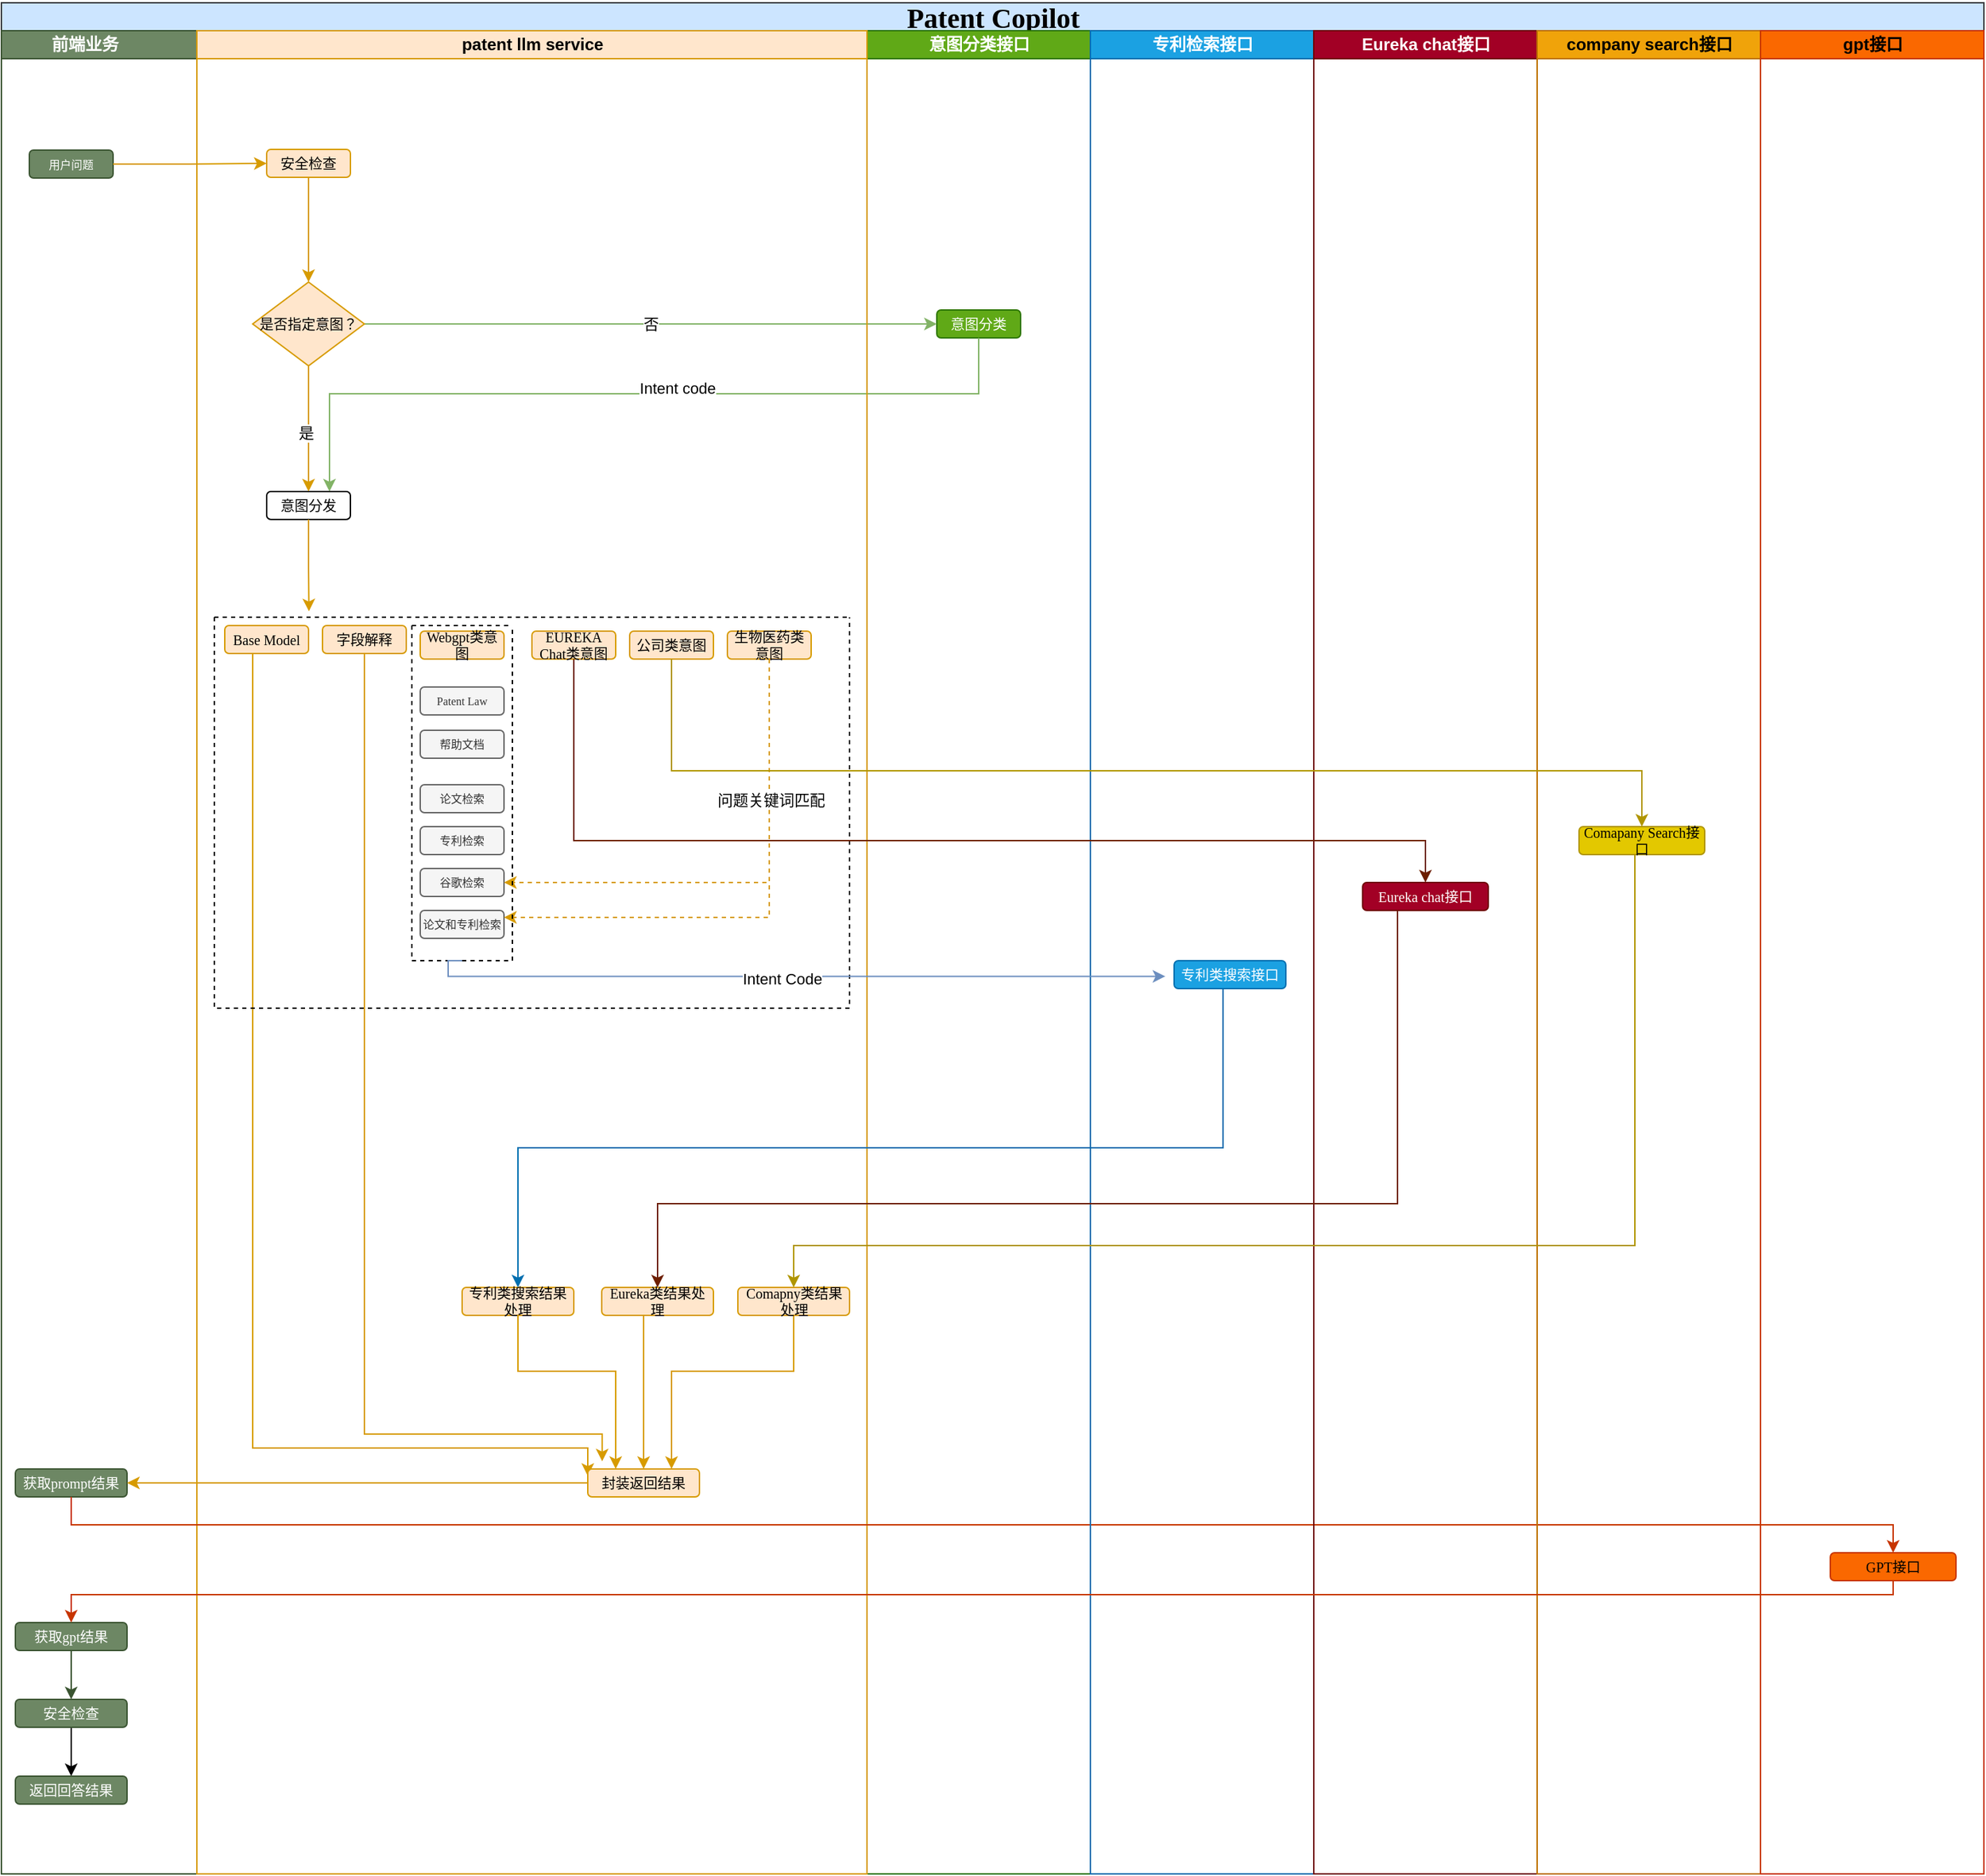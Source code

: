 <mxfile version="23.1.7" type="github">
  <diagram name="Page-1" id="74e2e168-ea6b-b213-b513-2b3c1d86103e">
    <mxGraphModel dx="1647" dy="1753" grid="1" gridSize="10" guides="1" tooltips="1" connect="1" arrows="1" fold="1" page="1" pageScale="1" pageWidth="1100" pageHeight="850" background="none" math="0" shadow="0">
      <root>
        <mxCell id="0" />
        <mxCell id="1" parent="0" />
        <mxCell id="77e6c97f196da883-1" value="&lt;font style=&quot;font-size: 20px;&quot;&gt;Patent Copilot&lt;/font&gt;" style="swimlane;html=1;childLayout=stackLayout;startSize=20;rounded=0;shadow=0;labelBackgroundColor=none;strokeWidth=1;fontFamily=Verdana;fontSize=8;align=center;fillColor=#cce5ff;strokeColor=#36393d;" parent="1" vertex="1">
          <mxGeometry x="60" y="-70" width="1420" height="1340" as="geometry">
            <mxRectangle x="60" y="-70" width="200" height="40" as="alternateBounds" />
          </mxGeometry>
        </mxCell>
        <mxCell id="77e6c97f196da883-2" value="&lt;meta charset=&quot;utf-8&quot;&gt;&lt;span style=&quot;color: rgb(0, 0, 0); font-family: Verdana; font-size: 8px; font-style: normal; font-variant-ligatures: normal; font-variant-caps: normal; font-weight: 400; letter-spacing: normal; orphans: 2; text-align: center; text-indent: 0px; text-transform: none; widows: 2; word-spacing: 0px; -webkit-text-stroke-width: 0px; background-color: rgb(251, 251, 251); text-decoration-thickness: initial; text-decoration-style: initial; text-decoration-color: initial; float: none; display: inline !important;&quot;&gt;封装返回结果&lt;/span&gt;" style="swimlane;html=1;startSize=20;fillColor=#6d8764;fontColor=#ffffff;strokeColor=#3A5431;" parent="77e6c97f196da883-1" vertex="1">
          <mxGeometry y="20" width="620" height="1320" as="geometry" />
        </mxCell>
        <mxCell id="77e6c97f196da883-8" value="用户问题" style="rounded=1;whiteSpace=wrap;html=1;shadow=0;labelBackgroundColor=none;strokeWidth=1;fontFamily=Verdana;fontSize=8;align=center;fillColor=#6d8764;strokeColor=#3A5431;fontColor=#ffffff;" parent="77e6c97f196da883-2" vertex="1">
          <mxGeometry x="20" y="85.5" width="60" height="20" as="geometry" />
        </mxCell>
        <mxCell id="qPozsAheYkU9J-3sLhaw-113" value="&lt;font style=&quot;font-size: 10px;&quot;&gt;获取prompt结果&lt;/font&gt;" style="rounded=1;whiteSpace=wrap;html=1;shadow=0;labelBackgroundColor=none;strokeWidth=1;fontFamily=Verdana;fontSize=8;align=center;fillColor=#6d8764;strokeColor=#3A5431;fontColor=#ffffff;" vertex="1" parent="77e6c97f196da883-2">
          <mxGeometry x="10" y="1030" width="80" height="20" as="geometry" />
        </mxCell>
        <mxCell id="qPozsAheYkU9J-3sLhaw-123" value="" style="edgeStyle=orthogonalEdgeStyle;rounded=0;orthogonalLoop=1;jettySize=auto;html=1;fillColor=#6d8764;strokeColor=#3A5431;" edge="1" parent="77e6c97f196da883-2" source="qPozsAheYkU9J-3sLhaw-119" target="qPozsAheYkU9J-3sLhaw-122">
          <mxGeometry relative="1" as="geometry" />
        </mxCell>
        <mxCell id="qPozsAheYkU9J-3sLhaw-119" value="&lt;font style=&quot;font-size: 10px;&quot;&gt;获取gpt结果&lt;/font&gt;" style="rounded=1;whiteSpace=wrap;html=1;shadow=0;labelBackgroundColor=none;strokeWidth=1;fontFamily=Verdana;fontSize=8;align=center;fillColor=#6d8764;strokeColor=#3A5431;fontColor=#ffffff;" vertex="1" parent="77e6c97f196da883-2">
          <mxGeometry x="10" y="1140" width="80" height="20" as="geometry" />
        </mxCell>
        <mxCell id="qPozsAheYkU9J-3sLhaw-259" value="" style="edgeStyle=orthogonalEdgeStyle;rounded=0;orthogonalLoop=1;jettySize=auto;html=1;" edge="1" parent="77e6c97f196da883-2" source="qPozsAheYkU9J-3sLhaw-122" target="qPozsAheYkU9J-3sLhaw-258">
          <mxGeometry relative="1" as="geometry" />
        </mxCell>
        <mxCell id="qPozsAheYkU9J-3sLhaw-122" value="&lt;font style=&quot;font-size: 10px;&quot;&gt;安全检查&lt;/font&gt;" style="rounded=1;whiteSpace=wrap;html=1;shadow=0;labelBackgroundColor=none;strokeWidth=1;fontFamily=Verdana;fontSize=8;align=center;fillColor=#6d8764;strokeColor=#3A5431;fontColor=#ffffff;" vertex="1" parent="77e6c97f196da883-2">
          <mxGeometry x="10" y="1195" width="80" height="20" as="geometry" />
        </mxCell>
        <mxCell id="qPozsAheYkU9J-3sLhaw-258" value="&lt;font style=&quot;font-size: 10px;&quot;&gt;返回回答结果&lt;/font&gt;" style="rounded=1;whiteSpace=wrap;html=1;shadow=0;labelBackgroundColor=none;strokeWidth=1;fontFamily=Verdana;fontSize=8;align=center;fillColor=#6d8764;strokeColor=#3A5431;fontColor=#ffffff;" vertex="1" parent="77e6c97f196da883-2">
          <mxGeometry x="10" y="1250" width="80" height="20" as="geometry" />
        </mxCell>
        <mxCell id="qPozsAheYkU9J-3sLhaw-264" value="&lt;font color=&quot;#ffffff&quot;&gt;&lt;b&gt;前端业务&lt;/b&gt;&lt;/font&gt;" style="text;strokeColor=none;align=center;fillColor=none;html=1;verticalAlign=middle;whiteSpace=wrap;rounded=0;" vertex="1" parent="77e6c97f196da883-2">
          <mxGeometry x="30" width="60" height="20" as="geometry" />
        </mxCell>
        <mxCell id="77e6c97f196da883-4" value="意图分类接口" style="swimlane;html=1;startSize=20;fillColor=#60a917;strokeColor=#2D7600;fontColor=#ffffff;" parent="77e6c97f196da883-1" vertex="1">
          <mxGeometry x="620" y="20" width="160" height="1320" as="geometry" />
        </mxCell>
        <mxCell id="77e6c97f196da883-12" value="&lt;font style=&quot;font-size: 10px;&quot;&gt;意图分类&lt;/font&gt;" style="rounded=1;whiteSpace=wrap;html=1;shadow=0;labelBackgroundColor=none;strokeWidth=1;fontFamily=Verdana;fontSize=8;align=center;fillColor=#60a917;fontColor=#ffffff;strokeColor=#2D7600;" parent="77e6c97f196da883-4" vertex="1">
          <mxGeometry x="50" y="200" width="60" height="20" as="geometry" />
        </mxCell>
        <mxCell id="qPozsAheYkU9J-3sLhaw-8" style="edgeStyle=elbowEdgeStyle;rounded=0;orthogonalLoop=1;jettySize=auto;html=1;entryX=0.75;entryY=0;entryDx=0;entryDy=0;elbow=vertical;fillColor=#d5e8d4;strokeColor=#82b366;" edge="1" parent="77e6c97f196da883-4" target="77e6c97f196da883-9">
          <mxGeometry relative="1" as="geometry">
            <mxPoint x="80" y="220" as="sourcePoint" />
            <mxPoint x="-380" y="320" as="targetPoint" />
            <Array as="points">
              <mxPoint x="-200" y="260" />
            </Array>
          </mxGeometry>
        </mxCell>
        <mxCell id="qPozsAheYkU9J-3sLhaw-71" value="Intent code" style="edgeLabel;html=1;align=center;verticalAlign=middle;resizable=0;points=[];" vertex="1" connectable="0" parent="qPozsAheYkU9J-3sLhaw-8">
          <mxGeometry x="-0.107" y="-4" relative="1" as="geometry">
            <mxPoint as="offset" />
          </mxGeometry>
        </mxCell>
        <mxCell id="qPozsAheYkU9J-3sLhaw-4" value="否" style="edgeStyle=orthogonalEdgeStyle;rounded=0;orthogonalLoop=1;jettySize=auto;html=1;fillColor=#d5e8d4;strokeColor=#82b366;" edge="1" parent="77e6c97f196da883-4" source="qPozsAheYkU9J-3sLhaw-1" target="77e6c97f196da883-12">
          <mxGeometry relative="1" as="geometry" />
        </mxCell>
        <mxCell id="77e6c97f196da883-3" value="patent llm service" style="swimlane;html=1;startSize=20;fillColor=#ffe6cc;strokeColor=#d79b00;" parent="77e6c97f196da883-4" vertex="1">
          <mxGeometry x="-480" width="480" height="1320" as="geometry" />
        </mxCell>
        <mxCell id="qPozsAheYkU9J-3sLhaw-2" value="" style="edgeStyle=orthogonalEdgeStyle;rounded=0;orthogonalLoop=1;jettySize=auto;html=1;fillColor=#ffe6cc;strokeColor=#d79b00;" edge="1" parent="77e6c97f196da883-3" source="77e6c97f196da883-11" target="qPozsAheYkU9J-3sLhaw-1">
          <mxGeometry relative="1" as="geometry" />
        </mxCell>
        <mxCell id="77e6c97f196da883-11" value="&lt;font style=&quot;font-size: 10px;&quot;&gt;安全检查&lt;/font&gt;" style="rounded=1;whiteSpace=wrap;html=1;shadow=0;labelBackgroundColor=none;strokeWidth=1;fontFamily=Verdana;fontSize=8;align=center;fillColor=#ffe6cc;strokeColor=#d79b00;" parent="77e6c97f196da883-3" vertex="1">
          <mxGeometry x="50" y="85" width="60" height="20" as="geometry" />
        </mxCell>
        <mxCell id="77e6c97f196da883-9" value="&lt;span style=&quot;font-size: 10px;&quot;&gt;意图分发&lt;/span&gt;" style="rounded=1;whiteSpace=wrap;html=1;shadow=0;labelBackgroundColor=none;strokeWidth=1;fontFamily=Verdana;fontSize=8;align=center;" parent="77e6c97f196da883-3" vertex="1">
          <mxGeometry x="50" y="330" width="60" height="20" as="geometry" />
        </mxCell>
        <mxCell id="qPozsAheYkU9J-3sLhaw-3" style="edgeStyle=orthogonalEdgeStyle;rounded=0;orthogonalLoop=1;jettySize=auto;html=1;entryX=0.5;entryY=0;entryDx=0;entryDy=0;fillColor=#ffe6cc;strokeColor=#d79b00;" edge="1" parent="77e6c97f196da883-3" source="qPozsAheYkU9J-3sLhaw-1" target="77e6c97f196da883-9">
          <mxGeometry relative="1" as="geometry" />
        </mxCell>
        <mxCell id="qPozsAheYkU9J-3sLhaw-9" value="是" style="edgeLabel;html=1;align=center;verticalAlign=middle;resizable=0;points=[];" vertex="1" connectable="0" parent="qPozsAheYkU9J-3sLhaw-3">
          <mxGeometry x="0.053" y="-2" relative="1" as="geometry">
            <mxPoint as="offset" />
          </mxGeometry>
        </mxCell>
        <mxCell id="qPozsAheYkU9J-3sLhaw-1" value="&lt;font style=&quot;font-size: 10px;&quot;&gt;是否指定意图？&lt;/font&gt;" style="rhombus;whiteSpace=wrap;html=1;rounded=0;shadow=0;labelBackgroundColor=none;strokeWidth=1;fontFamily=Verdana;fontSize=8;align=center;fillColor=#ffe6cc;strokeColor=#d79b00;" vertex="1" parent="77e6c97f196da883-3">
          <mxGeometry x="40" y="180" width="80" height="60" as="geometry" />
        </mxCell>
        <mxCell id="qPozsAheYkU9J-3sLhaw-124" style="edgeStyle=orthogonalEdgeStyle;rounded=0;orthogonalLoop=1;jettySize=auto;html=1;entryX=0;entryY=0.25;entryDx=0;entryDy=0;fillColor=#ffe6cc;strokeColor=#d79b00;" edge="1" parent="77e6c97f196da883-3" source="qPozsAheYkU9J-3sLhaw-15" target="qPozsAheYkU9J-3sLhaw-108">
          <mxGeometry relative="1" as="geometry">
            <Array as="points">
              <mxPoint x="40" y="1015" />
            </Array>
          </mxGeometry>
        </mxCell>
        <mxCell id="qPozsAheYkU9J-3sLhaw-16" value="&lt;font style=&quot;font-size: 10px;&quot;&gt;Webgpt类意图&lt;/font&gt;" style="whiteSpace=wrap;html=1;fontSize=8;fontFamily=Verdana;rounded=1;shadow=0;labelBackgroundColor=none;strokeWidth=1;fillColor=#ffe6cc;strokeColor=#d79b00;" vertex="1" parent="77e6c97f196da883-3">
          <mxGeometry x="160" y="430" width="60" height="20" as="geometry" />
        </mxCell>
        <mxCell id="qPozsAheYkU9J-3sLhaw-17" value="Patent Law" style="whiteSpace=wrap;html=1;fontSize=8;fontFamily=Verdana;rounded=1;shadow=0;labelBackgroundColor=none;strokeWidth=1;fillColor=#f5f5f5;fontColor=#333333;strokeColor=#666666;" vertex="1" parent="77e6c97f196da883-3">
          <mxGeometry x="160" y="470" width="60" height="20" as="geometry" />
        </mxCell>
        <mxCell id="qPozsAheYkU9J-3sLhaw-18" value="帮助文档" style="whiteSpace=wrap;html=1;fontSize=8;fontFamily=Verdana;rounded=1;shadow=0;labelBackgroundColor=none;strokeWidth=1;fillColor=#f5f5f5;fontColor=#333333;strokeColor=#666666;" vertex="1" parent="77e6c97f196da883-3">
          <mxGeometry x="160" y="501" width="60" height="20" as="geometry" />
        </mxCell>
        <mxCell id="qPozsAheYkU9J-3sLhaw-19" value="论文检索" style="whiteSpace=wrap;html=1;fontSize=8;fontFamily=Verdana;rounded=1;shadow=0;labelBackgroundColor=none;strokeWidth=1;fillColor=#f5f5f5;fontColor=#333333;strokeColor=#666666;" vertex="1" parent="77e6c97f196da883-3">
          <mxGeometry x="160" y="540" width="60" height="20" as="geometry" />
        </mxCell>
        <mxCell id="qPozsAheYkU9J-3sLhaw-20" value="专利检索" style="whiteSpace=wrap;html=1;fontSize=8;fontFamily=Verdana;rounded=1;shadow=0;labelBackgroundColor=none;strokeWidth=1;fillColor=#f5f5f5;fontColor=#333333;strokeColor=#666666;" vertex="1" parent="77e6c97f196da883-3">
          <mxGeometry x="160" y="570" width="60" height="20" as="geometry" />
        </mxCell>
        <mxCell id="qPozsAheYkU9J-3sLhaw-21" value="谷歌检索" style="whiteSpace=wrap;html=1;fontSize=8;fontFamily=Verdana;rounded=1;shadow=0;labelBackgroundColor=none;strokeWidth=1;fillColor=#f5f5f5;fontColor=#333333;strokeColor=#666666;" vertex="1" parent="77e6c97f196da883-3">
          <mxGeometry x="160" y="600" width="60" height="20" as="geometry" />
        </mxCell>
        <mxCell id="qPozsAheYkU9J-3sLhaw-39" value="论文和专利检索" style="whiteSpace=wrap;html=1;fontSize=8;fontFamily=Verdana;rounded=1;shadow=0;labelBackgroundColor=none;strokeWidth=1;fillColor=#f5f5f5;fontColor=#333333;strokeColor=#666666;" vertex="1" parent="77e6c97f196da883-3">
          <mxGeometry x="160" y="630" width="60" height="20" as="geometry" />
        </mxCell>
        <mxCell id="qPozsAheYkU9J-3sLhaw-41" value="&lt;font style=&quot;font-size: 10px;&quot;&gt;EUREKA Chat类意图&lt;/font&gt;" style="whiteSpace=wrap;html=1;fontSize=8;fontFamily=Verdana;rounded=1;shadow=0;labelBackgroundColor=none;strokeWidth=1;fillColor=#ffe6cc;strokeColor=#d79b00;" vertex="1" parent="77e6c97f196da883-3">
          <mxGeometry x="240" y="430" width="60" height="20" as="geometry" />
        </mxCell>
        <mxCell id="qPozsAheYkU9J-3sLhaw-42" value="&lt;font style=&quot;font-size: 10px;&quot;&gt;公司类意图&lt;/font&gt;" style="whiteSpace=wrap;html=1;fontSize=8;fontFamily=Verdana;rounded=1;shadow=0;labelBackgroundColor=none;strokeWidth=1;fillColor=#ffe6cc;strokeColor=#d79b00;" vertex="1" parent="77e6c97f196da883-3">
          <mxGeometry x="310" y="430" width="60" height="20" as="geometry" />
        </mxCell>
        <mxCell id="qPozsAheYkU9J-3sLhaw-265" style="edgeStyle=orthogonalEdgeStyle;rounded=0;orthogonalLoop=1;jettySize=auto;html=1;fillColor=#ffe6cc;strokeColor=#d79b00;entryX=1;entryY=0.5;entryDx=0;entryDy=0;dashed=1;" edge="1" parent="77e6c97f196da883-3" source="qPozsAheYkU9J-3sLhaw-43" target="qPozsAheYkU9J-3sLhaw-21">
          <mxGeometry relative="1" as="geometry">
            <mxPoint x="410" y="680" as="targetPoint" />
            <Array as="points">
              <mxPoint x="410" y="610" />
            </Array>
          </mxGeometry>
        </mxCell>
        <mxCell id="qPozsAheYkU9J-3sLhaw-267" style="edgeStyle=orthogonalEdgeStyle;rounded=0;orthogonalLoop=1;jettySize=auto;html=1;entryX=1;entryY=0.25;entryDx=0;entryDy=0;fillColor=#ffe6cc;strokeColor=#d79b00;dashed=1;" edge="1" parent="77e6c97f196da883-3" source="qPozsAheYkU9J-3sLhaw-43" target="qPozsAheYkU9J-3sLhaw-39">
          <mxGeometry relative="1" as="geometry">
            <Array as="points">
              <mxPoint x="410" y="635" />
            </Array>
          </mxGeometry>
        </mxCell>
        <mxCell id="qPozsAheYkU9J-3sLhaw-268" value="问题关键词匹配" style="edgeLabel;html=1;align=center;verticalAlign=middle;resizable=0;points=[];" vertex="1" connectable="0" parent="qPozsAheYkU9J-3sLhaw-267">
          <mxGeometry x="-0.465" y="1" relative="1" as="geometry">
            <mxPoint as="offset" />
          </mxGeometry>
        </mxCell>
        <mxCell id="qPozsAheYkU9J-3sLhaw-43" value="&lt;font style=&quot;font-size: 10px;&quot;&gt;生物医药类意图&lt;/font&gt;" style="whiteSpace=wrap;html=1;fontSize=8;fontFamily=Verdana;rounded=1;shadow=0;labelBackgroundColor=none;strokeWidth=1;fillColor=#ffe6cc;strokeColor=#d79b00;" vertex="1" parent="77e6c97f196da883-3">
          <mxGeometry x="380" y="430" width="60" height="20" as="geometry" />
        </mxCell>
        <mxCell id="qPozsAheYkU9J-3sLhaw-44" value="" style="swimlane;startSize=0;dashed=1;" vertex="1" parent="77e6c97f196da883-3">
          <mxGeometry x="12.5" y="420" width="455" height="280" as="geometry" />
        </mxCell>
        <mxCell id="qPozsAheYkU9J-3sLhaw-50" value="" style="swimlane;startSize=0;dashed=1;" vertex="1" parent="qPozsAheYkU9J-3sLhaw-44">
          <mxGeometry x="141.5" y="6" width="72" height="240" as="geometry" />
        </mxCell>
        <mxCell id="qPozsAheYkU9J-3sLhaw-12" value="&lt;font style=&quot;font-size: 10px;&quot;&gt;字段解释&lt;/font&gt;" style="whiteSpace=wrap;html=1;fontSize=8;fontFamily=Verdana;rounded=1;shadow=0;labelBackgroundColor=none;strokeWidth=1;fillColor=#ffe6cc;strokeColor=#d79b00;" vertex="1" parent="qPozsAheYkU9J-3sLhaw-44">
          <mxGeometry x="77.5" y="6" width="60" height="20" as="geometry" />
        </mxCell>
        <mxCell id="qPozsAheYkU9J-3sLhaw-15" value="&lt;font style=&quot;font-size: 10px;&quot;&gt;Base Model&lt;/font&gt;" style="whiteSpace=wrap;html=1;fontSize=8;fontFamily=Verdana;rounded=1;shadow=0;labelBackgroundColor=none;strokeWidth=1;fillColor=#ffe6cc;strokeColor=#d79b00;" vertex="1" parent="qPozsAheYkU9J-3sLhaw-44">
          <mxGeometry x="7.5" y="6" width="60" height="20" as="geometry" />
        </mxCell>
        <mxCell id="qPozsAheYkU9J-3sLhaw-78" style="edgeStyle=orthogonalEdgeStyle;rounded=0;orthogonalLoop=1;jettySize=auto;html=1;entryX=0.149;entryY=-0.015;entryDx=0;entryDy=0;entryPerimeter=0;fillColor=#ffe6cc;strokeColor=#d79b00;" edge="1" parent="77e6c97f196da883-3" source="77e6c97f196da883-9" target="qPozsAheYkU9J-3sLhaw-44">
          <mxGeometry relative="1" as="geometry" />
        </mxCell>
        <mxCell id="qPozsAheYkU9J-3sLhaw-109" style="edgeStyle=orthogonalEdgeStyle;rounded=0;orthogonalLoop=1;jettySize=auto;html=1;entryX=0.25;entryY=0;entryDx=0;entryDy=0;fillColor=#ffe6cc;strokeColor=#d79b00;" edge="1" parent="77e6c97f196da883-3" source="qPozsAheYkU9J-3sLhaw-101" target="qPozsAheYkU9J-3sLhaw-108">
          <mxGeometry relative="1" as="geometry">
            <Array as="points">
              <mxPoint x="230" y="960" />
              <mxPoint x="300" y="960" />
            </Array>
          </mxGeometry>
        </mxCell>
        <mxCell id="qPozsAheYkU9J-3sLhaw-101" value="&lt;font style=&quot;font-size: 10px;&quot;&gt;专利类搜索结果处理&lt;/font&gt;" style="rounded=1;whiteSpace=wrap;html=1;shadow=0;labelBackgroundColor=none;strokeWidth=1;fontFamily=Verdana;fontSize=8;align=center;fillColor=#ffe6cc;strokeColor=#d79b00;" vertex="1" parent="77e6c97f196da883-3">
          <mxGeometry x="190" y="900" width="80" height="20" as="geometry" />
        </mxCell>
        <mxCell id="qPozsAheYkU9J-3sLhaw-110" style="edgeStyle=orthogonalEdgeStyle;rounded=0;orthogonalLoop=1;jettySize=auto;html=1;fillColor=#ffe6cc;strokeColor=#d79b00;" edge="1" parent="77e6c97f196da883-3" source="qPozsAheYkU9J-3sLhaw-103" target="qPozsAheYkU9J-3sLhaw-108">
          <mxGeometry relative="1" as="geometry">
            <Array as="points">
              <mxPoint x="320" y="950" />
              <mxPoint x="320" y="950" />
            </Array>
          </mxGeometry>
        </mxCell>
        <mxCell id="qPozsAheYkU9J-3sLhaw-103" value="&lt;font style=&quot;font-size: 10px;&quot;&gt;Eureka类结果处理&lt;/font&gt;" style="rounded=1;whiteSpace=wrap;html=1;shadow=0;labelBackgroundColor=none;strokeWidth=1;fontFamily=Verdana;fontSize=8;align=center;fillColor=#ffe6cc;strokeColor=#d79b00;" vertex="1" parent="77e6c97f196da883-3">
          <mxGeometry x="290" y="900" width="80" height="20" as="geometry" />
        </mxCell>
        <mxCell id="qPozsAheYkU9J-3sLhaw-111" style="edgeStyle=orthogonalEdgeStyle;rounded=0;orthogonalLoop=1;jettySize=auto;html=1;entryX=0.75;entryY=0;entryDx=0;entryDy=0;fillColor=#ffe6cc;strokeColor=#d79b00;" edge="1" parent="77e6c97f196da883-3" source="qPozsAheYkU9J-3sLhaw-104" target="qPozsAheYkU9J-3sLhaw-108">
          <mxGeometry relative="1" as="geometry">
            <Array as="points">
              <mxPoint x="428" y="960" />
              <mxPoint x="340" y="960" />
            </Array>
          </mxGeometry>
        </mxCell>
        <mxCell id="qPozsAheYkU9J-3sLhaw-104" value="&lt;font style=&quot;font-size: 10px;&quot;&gt;Comapny类结果处理&lt;/font&gt;" style="rounded=1;whiteSpace=wrap;html=1;shadow=0;labelBackgroundColor=none;strokeWidth=1;fontFamily=Verdana;fontSize=8;align=center;fillColor=#ffe6cc;strokeColor=#d79b00;" vertex="1" parent="77e6c97f196da883-3">
          <mxGeometry x="387.5" y="900" width="80" height="20" as="geometry" />
        </mxCell>
        <mxCell id="qPozsAheYkU9J-3sLhaw-108" value="&lt;font style=&quot;font-size: 10px;&quot;&gt;封装返回结果&lt;/font&gt;" style="rounded=1;whiteSpace=wrap;html=1;shadow=0;labelBackgroundColor=none;strokeWidth=1;fontFamily=Verdana;fontSize=8;align=center;fillColor=#ffe6cc;strokeColor=#d79b00;" vertex="1" parent="77e6c97f196da883-3">
          <mxGeometry x="280" y="1030" width="80" height="20" as="geometry" />
        </mxCell>
        <mxCell id="qPozsAheYkU9J-3sLhaw-102" style="edgeStyle=orthogonalEdgeStyle;rounded=0;orthogonalLoop=1;jettySize=auto;html=1;entryX=0.5;entryY=0;entryDx=0;entryDy=0;fillColor=#1ba1e2;strokeColor=#006EAF;" edge="1" parent="77e6c97f196da883-3" target="qPozsAheYkU9J-3sLhaw-101">
          <mxGeometry relative="1" as="geometry">
            <mxPoint x="735" y="686" as="sourcePoint" />
            <mxPoint x="101" y="900" as="targetPoint" />
            <Array as="points">
              <mxPoint x="735" y="800" />
              <mxPoint x="230" y="800" />
            </Array>
          </mxGeometry>
        </mxCell>
        <mxCell id="qPozsAheYkU9J-3sLhaw-130" style="edgeStyle=orthogonalEdgeStyle;rounded=0;orthogonalLoop=1;jettySize=auto;html=1;entryX=0.129;entryY=-0.272;entryDx=0;entryDy=0;entryPerimeter=0;fillColor=#ffe6cc;strokeColor=#d79b00;" edge="1" parent="77e6c97f196da883-3" source="qPozsAheYkU9J-3sLhaw-12" target="qPozsAheYkU9J-3sLhaw-108">
          <mxGeometry relative="1" as="geometry">
            <mxPoint x="140" y="910" as="targetPoint" />
            <Array as="points">
              <mxPoint x="120" y="1005" />
            </Array>
          </mxGeometry>
        </mxCell>
        <mxCell id="qPozsAheYkU9J-3sLhaw-117" style="edgeStyle=orthogonalEdgeStyle;rounded=0;orthogonalLoop=1;jettySize=auto;html=1;fillColor=#fa6800;strokeColor=#C73500;" edge="1" parent="77e6c97f196da883-3" source="qPozsAheYkU9J-3sLhaw-113" target="qPozsAheYkU9J-3sLhaw-116">
          <mxGeometry relative="1" as="geometry">
            <Array as="points">
              <mxPoint x="-90" y="1070" />
              <mxPoint x="1215" y="1070" />
            </Array>
          </mxGeometry>
        </mxCell>
        <mxCell id="77e6c97f196da883-5" value="专利检索接口" style="swimlane;html=1;startSize=20;fillColor=#1ba1e2;fontColor=#ffffff;strokeColor=#006EAF;" parent="77e6c97f196da883-1" vertex="1">
          <mxGeometry x="780" y="20" width="160" height="1320" as="geometry" />
        </mxCell>
        <mxCell id="qPozsAheYkU9J-3sLhaw-48" value="&lt;font style=&quot;font-size: 10px;&quot;&gt;专利类搜索接口&lt;/font&gt;" style="rounded=1;whiteSpace=wrap;html=1;shadow=0;labelBackgroundColor=none;strokeWidth=1;fontFamily=Verdana;fontSize=8;align=center;fillColor=#1ba1e2;fontColor=#ffffff;strokeColor=#006EAF;" vertex="1" parent="77e6c97f196da883-5">
          <mxGeometry x="60" y="666" width="80" height="20" as="geometry" />
        </mxCell>
        <mxCell id="qPozsAheYkU9J-3sLhaw-53" value="Eureka chat接口" style="swimlane;html=1;startSize=20;fillColor=#a20025;fontColor=#ffffff;strokeColor=#6F0000;" vertex="1" parent="77e6c97f196da883-1">
          <mxGeometry x="940" y="20" width="160" height="1320" as="geometry" />
        </mxCell>
        <mxCell id="qPozsAheYkU9J-3sLhaw-54" value="&lt;font style=&quot;font-size: 10px;&quot;&gt;Eureka chat接口&lt;/font&gt;" style="rounded=1;whiteSpace=wrap;html=1;shadow=0;labelBackgroundColor=none;strokeWidth=1;fontFamily=Verdana;fontSize=8;align=center;fillColor=#a20025;fontColor=#ffffff;strokeColor=#6F0000;" vertex="1" parent="qPozsAheYkU9J-3sLhaw-53">
          <mxGeometry x="35" y="610" width="90" height="20" as="geometry" />
        </mxCell>
        <mxCell id="qPozsAheYkU9J-3sLhaw-56" style="edgeStyle=orthogonalEdgeStyle;rounded=0;orthogonalLoop=1;jettySize=auto;html=1;entryX=0.5;entryY=0;entryDx=0;entryDy=0;fillColor=#a0522d;strokeColor=#6D1F00;" edge="1" parent="77e6c97f196da883-1" source="qPozsAheYkU9J-3sLhaw-41" target="qPozsAheYkU9J-3sLhaw-54">
          <mxGeometry relative="1" as="geometry">
            <Array as="points">
              <mxPoint x="410" y="600" />
              <mxPoint x="1020" y="600" />
            </Array>
          </mxGeometry>
        </mxCell>
        <mxCell id="qPozsAheYkU9J-3sLhaw-58" value="company search接口" style="swimlane;html=1;startSize=20;fillColor=#f0a30a;fontColor=#000000;strokeColor=#BD7000;" vertex="1" parent="77e6c97f196da883-1">
          <mxGeometry x="1100" y="20" width="160" height="1320" as="geometry" />
        </mxCell>
        <mxCell id="qPozsAheYkU9J-3sLhaw-59" value="&lt;font style=&quot;font-size: 10px;&quot;&gt;Comapany Search接口&lt;/font&gt;" style="rounded=1;whiteSpace=wrap;html=1;shadow=0;labelBackgroundColor=none;strokeWidth=1;fontFamily=Verdana;fontSize=8;align=center;fillColor=#e3c800;fontColor=#000000;strokeColor=#B09500;" vertex="1" parent="qPozsAheYkU9J-3sLhaw-58">
          <mxGeometry x="30" y="570" width="90" height="20" as="geometry" />
        </mxCell>
        <mxCell id="qPozsAheYkU9J-3sLhaw-63" style="edgeStyle=orthogonalEdgeStyle;rounded=0;orthogonalLoop=1;jettySize=auto;html=1;exitX=0.5;exitY=1;exitDx=0;exitDy=0;entryX=-0.079;entryY=0.562;entryDx=0;entryDy=0;entryPerimeter=0;fillColor=#dae8fc;strokeColor=#6c8ebf;" edge="1" parent="77e6c97f196da883-1" source="qPozsAheYkU9J-3sLhaw-50" target="qPozsAheYkU9J-3sLhaw-48">
          <mxGeometry relative="1" as="geometry">
            <Array as="points">
              <mxPoint x="320" y="686" />
              <mxPoint x="320" y="697" />
            </Array>
          </mxGeometry>
        </mxCell>
        <mxCell id="qPozsAheYkU9J-3sLhaw-77" value="Intent Code" style="edgeLabel;html=1;align=center;verticalAlign=middle;resizable=0;points=[];" vertex="1" connectable="0" parent="qPozsAheYkU9J-3sLhaw-63">
          <mxGeometry x="-0.027" y="-2" relative="1" as="geometry">
            <mxPoint as="offset" />
          </mxGeometry>
        </mxCell>
        <mxCell id="qPozsAheYkU9J-3sLhaw-76" style="edgeStyle=orthogonalEdgeStyle;rounded=0;orthogonalLoop=1;jettySize=auto;html=1;entryX=0.5;entryY=0;entryDx=0;entryDy=0;fillColor=#e3c800;strokeColor=#B09500;" edge="1" parent="77e6c97f196da883-1" source="qPozsAheYkU9J-3sLhaw-42" target="qPozsAheYkU9J-3sLhaw-59">
          <mxGeometry relative="1" as="geometry">
            <Array as="points">
              <mxPoint x="480" y="550" />
              <mxPoint x="1175" y="550" />
            </Array>
          </mxGeometry>
        </mxCell>
        <mxCell id="qPozsAheYkU9J-3sLhaw-105" style="edgeStyle=orthogonalEdgeStyle;rounded=0;orthogonalLoop=1;jettySize=auto;html=1;entryX=0.5;entryY=0;entryDx=0;entryDy=0;fillColor=#a0522d;strokeColor=#6D1F00;" edge="1" parent="77e6c97f196da883-1" source="qPozsAheYkU9J-3sLhaw-54" target="qPozsAheYkU9J-3sLhaw-103">
          <mxGeometry relative="1" as="geometry">
            <Array as="points">
              <mxPoint x="1000" y="860" />
              <mxPoint x="470" y="860" />
            </Array>
          </mxGeometry>
        </mxCell>
        <mxCell id="qPozsAheYkU9J-3sLhaw-106" style="edgeStyle=orthogonalEdgeStyle;rounded=0;orthogonalLoop=1;jettySize=auto;html=1;entryX=0.5;entryY=0;entryDx=0;entryDy=0;fillColor=#e3c800;strokeColor=#B09500;" edge="1" parent="77e6c97f196da883-1" source="qPozsAheYkU9J-3sLhaw-59" target="qPozsAheYkU9J-3sLhaw-104">
          <mxGeometry relative="1" as="geometry">
            <Array as="points">
              <mxPoint x="1170" y="890" />
              <mxPoint x="568" y="890" />
            </Array>
          </mxGeometry>
        </mxCell>
        <mxCell id="qPozsAheYkU9J-3sLhaw-114" style="edgeStyle=orthogonalEdgeStyle;rounded=0;orthogonalLoop=1;jettySize=auto;html=1;fillColor=#ffe6cc;strokeColor=#d79b00;" edge="1" parent="77e6c97f196da883-1" source="qPozsAheYkU9J-3sLhaw-108" target="qPozsAheYkU9J-3sLhaw-113">
          <mxGeometry relative="1" as="geometry" />
        </mxCell>
        <mxCell id="qPozsAheYkU9J-3sLhaw-115" value="gpt接口" style="swimlane;html=1;startSize=20;fillColor=#fa6800;fontColor=#000000;strokeColor=#C73500;" vertex="1" parent="77e6c97f196da883-1">
          <mxGeometry x="1260" y="20" width="160" height="1320" as="geometry" />
        </mxCell>
        <mxCell id="qPozsAheYkU9J-3sLhaw-116" value="&lt;font style=&quot;font-size: 10px;&quot;&gt;GPT接口&lt;/font&gt;" style="rounded=1;whiteSpace=wrap;html=1;shadow=0;labelBackgroundColor=none;strokeWidth=1;fontFamily=Verdana;fontSize=8;align=center;fillColor=#fa6800;fontColor=#000000;strokeColor=#C73500;" vertex="1" parent="qPozsAheYkU9J-3sLhaw-115">
          <mxGeometry x="50" y="1090" width="90" height="20" as="geometry" />
        </mxCell>
        <mxCell id="qPozsAheYkU9J-3sLhaw-134" style="edgeStyle=orthogonalEdgeStyle;rounded=0;orthogonalLoop=1;jettySize=auto;html=1;entryX=0.5;entryY=0;entryDx=0;entryDy=0;fillColor=#fa6800;strokeColor=#C73500;" edge="1" parent="77e6c97f196da883-1" source="qPozsAheYkU9J-3sLhaw-116" target="qPozsAheYkU9J-3sLhaw-119">
          <mxGeometry relative="1" as="geometry">
            <Array as="points">
              <mxPoint x="1355" y="1140" />
              <mxPoint x="50" y="1140" />
            </Array>
          </mxGeometry>
        </mxCell>
        <mxCell id="qPozsAheYkU9J-3sLhaw-263" value="" style="edgeStyle=orthogonalEdgeStyle;rounded=0;orthogonalLoop=1;jettySize=auto;html=1;fillColor=#ffe6cc;strokeColor=#d79b00;" edge="1" parent="77e6c97f196da883-1" source="77e6c97f196da883-8" target="77e6c97f196da883-11">
          <mxGeometry relative="1" as="geometry" />
        </mxCell>
      </root>
    </mxGraphModel>
  </diagram>
</mxfile>
